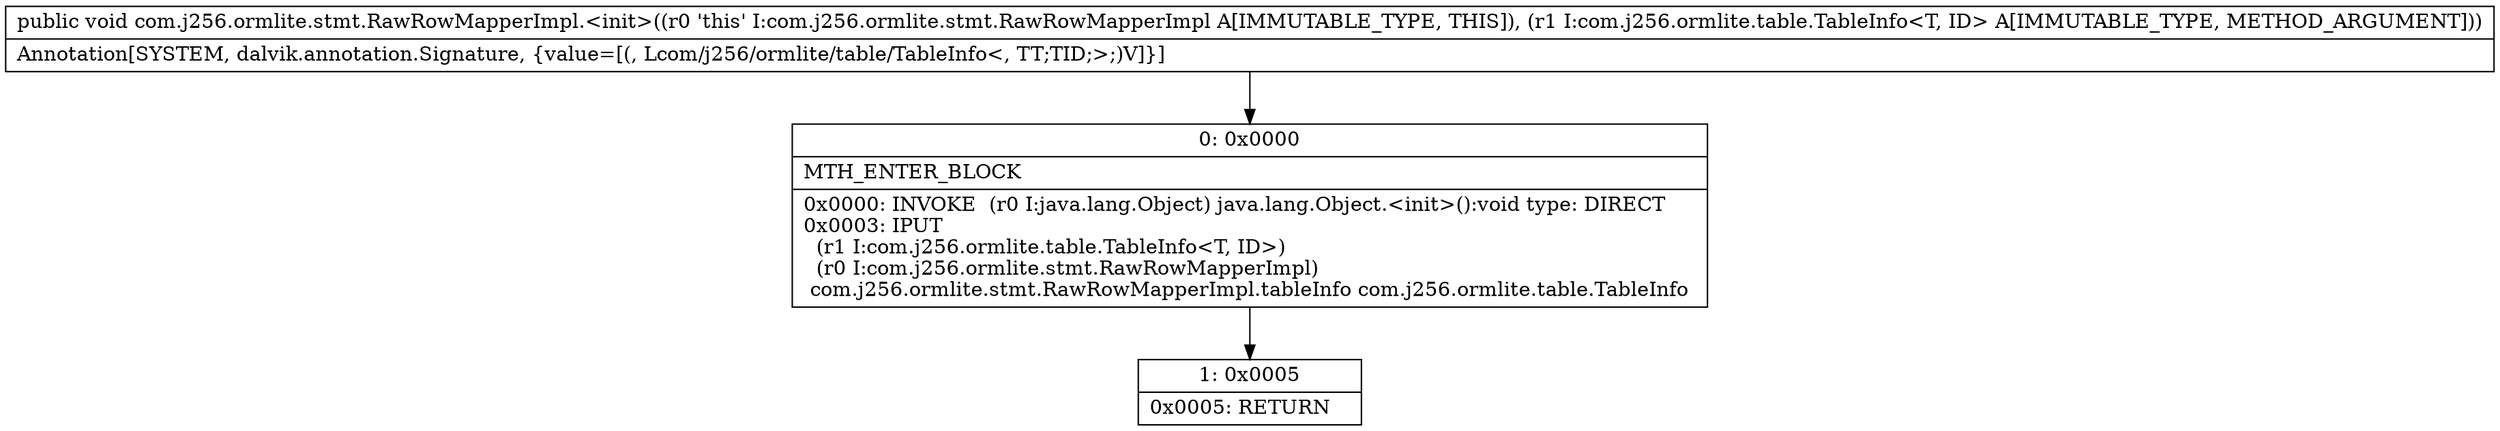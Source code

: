 digraph "CFG forcom.j256.ormlite.stmt.RawRowMapperImpl.\<init\>(Lcom\/j256\/ormlite\/table\/TableInfo;)V" {
Node_0 [shape=record,label="{0\:\ 0x0000|MTH_ENTER_BLOCK\l|0x0000: INVOKE  (r0 I:java.lang.Object) java.lang.Object.\<init\>():void type: DIRECT \l0x0003: IPUT  \l  (r1 I:com.j256.ormlite.table.TableInfo\<T, ID\>)\l  (r0 I:com.j256.ormlite.stmt.RawRowMapperImpl)\l com.j256.ormlite.stmt.RawRowMapperImpl.tableInfo com.j256.ormlite.table.TableInfo \l}"];
Node_1 [shape=record,label="{1\:\ 0x0005|0x0005: RETURN   \l}"];
MethodNode[shape=record,label="{public void com.j256.ormlite.stmt.RawRowMapperImpl.\<init\>((r0 'this' I:com.j256.ormlite.stmt.RawRowMapperImpl A[IMMUTABLE_TYPE, THIS]), (r1 I:com.j256.ormlite.table.TableInfo\<T, ID\> A[IMMUTABLE_TYPE, METHOD_ARGUMENT]))  | Annotation[SYSTEM, dalvik.annotation.Signature, \{value=[(, Lcom\/j256\/ormlite\/table\/TableInfo\<, TT;TID;\>;)V]\}]\l}"];
MethodNode -> Node_0;
Node_0 -> Node_1;
}

